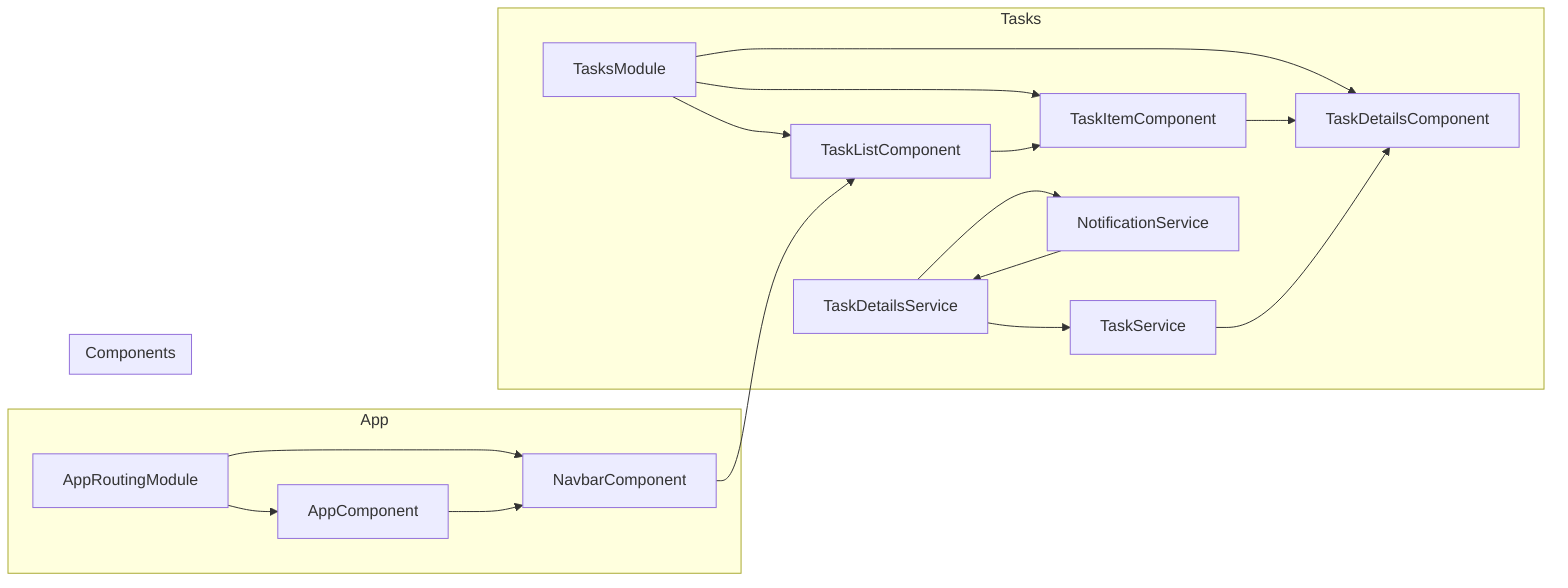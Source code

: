 graph LR
subgraph "App"
    AppRoutingModule --> AppComponent
    AppRoutingModule --> NavbarComponent
end

subgraph "Tasks"
    TasksModule --> TaskListComponent
    TasksModule --> TaskItemComponent
    TasksModule --> TaskDetailsComponent
    TaskDetailsService --> TaskService
    TaskDetailsService --> NotificationService
end

subgraph "Components"
    AppComponent --> NavbarComponent
    NavbarComponent --> TaskListComponent
    TaskListComponent --> TaskItemComponent
    TaskItemComponent --> TaskDetailsComponent
end

NotificationService --> TaskDetailsService
TaskService --> TaskDetailsComponent